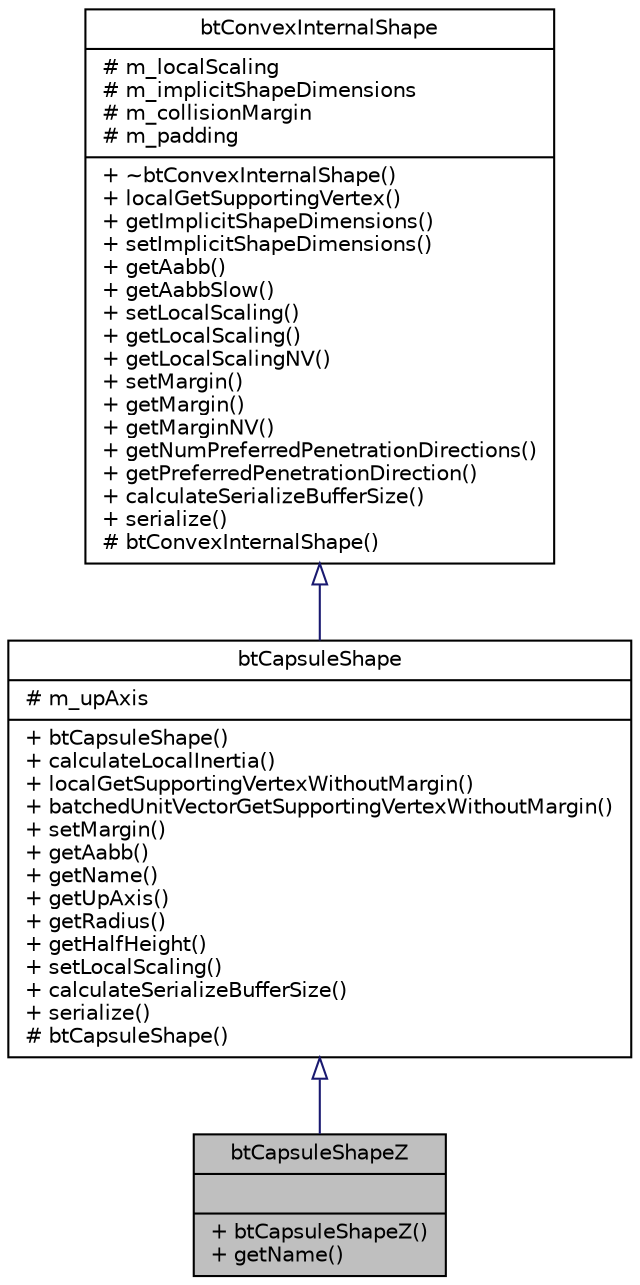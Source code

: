 digraph G
{
  edge [fontname="Helvetica",fontsize="10",labelfontname="Helvetica",labelfontsize="10"];
  node [fontname="Helvetica",fontsize="10",shape=record];
  Node1 [label="{btCapsuleShapeZ\n||+ btCapsuleShapeZ()\l+ getName()\l}",height=0.2,width=0.4,color="black", fillcolor="grey75", style="filled" fontcolor="black"];
  Node2 -> Node1 [dir=back,color="midnightblue",fontsize="10",style="solid",arrowtail="empty",fontname="Helvetica"];
  Node2 [label="{btCapsuleShape\n|# m_upAxis\l|+ btCapsuleShape()\l+ calculateLocalInertia()\l+ localGetSupportingVertexWithoutMargin()\l+ batchedUnitVectorGetSupportingVertexWithoutMargin()\l+ setMargin()\l+ getAabb()\l+ getName()\l+ getUpAxis()\l+ getRadius()\l+ getHalfHeight()\l+ setLocalScaling()\l+ calculateSerializeBufferSize()\l+ serialize()\l# btCapsuleShape()\l}",height=0.2,width=0.4,color="black", fillcolor="white", style="filled",URL="$dd/d17/classbtCapsuleShape.html"];
  Node3 -> Node2 [dir=back,color="midnightblue",fontsize="10",style="solid",arrowtail="empty",fontname="Helvetica"];
  Node3 [label="{btConvexInternalShape\n|# m_localScaling\l# m_implicitShapeDimensions\l# m_collisionMargin\l# m_padding\l|+ ~btConvexInternalShape()\l+ localGetSupportingVertex()\l+ getImplicitShapeDimensions()\l+ setImplicitShapeDimensions()\l+ getAabb()\l+ getAabbSlow()\l+ setLocalScaling()\l+ getLocalScaling()\l+ getLocalScalingNV()\l+ setMargin()\l+ getMargin()\l+ getMarginNV()\l+ getNumPreferredPenetrationDirections()\l+ getPreferredPenetrationDirection()\l+ calculateSerializeBufferSize()\l+ serialize()\l# btConvexInternalShape()\l}",height=0.2,width=0.4,color="black", fillcolor="white", style="filled",URL="$de/d1a/classbtConvexInternalShape.html",tooltip="The btConvexInternalShape is an internal base class, shared by most convex shape implementations."];
}
